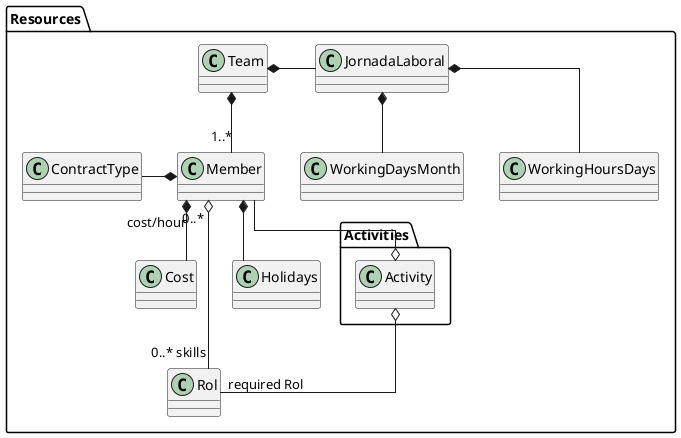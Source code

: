 @startuml

top to bottom direction
skinparam Linetype ortho

namespace Resources {
    
'Objects
Class Team
Class Cost
Class WorkingDaysMonth
Class WorkingHoursDays
Class ContractType
Class Holidays
Class Rol

Class Activities.Activity
Class Member

Team *- JornadaLaboral
Team *-down- "1..*" Member

JornadaLaboral *-- WorkingDaysMonth
JornadaLaboral *-- WorkingHoursDays

Member --o Activities.Activity
Member "0..*" o- "0..* skills" Rol
Member *-down- Cost : cost/hour
Member *-left- ContractType
Member *-- Holidays

Activities.Activity o-- "required Rol" Rol

}

@enduml